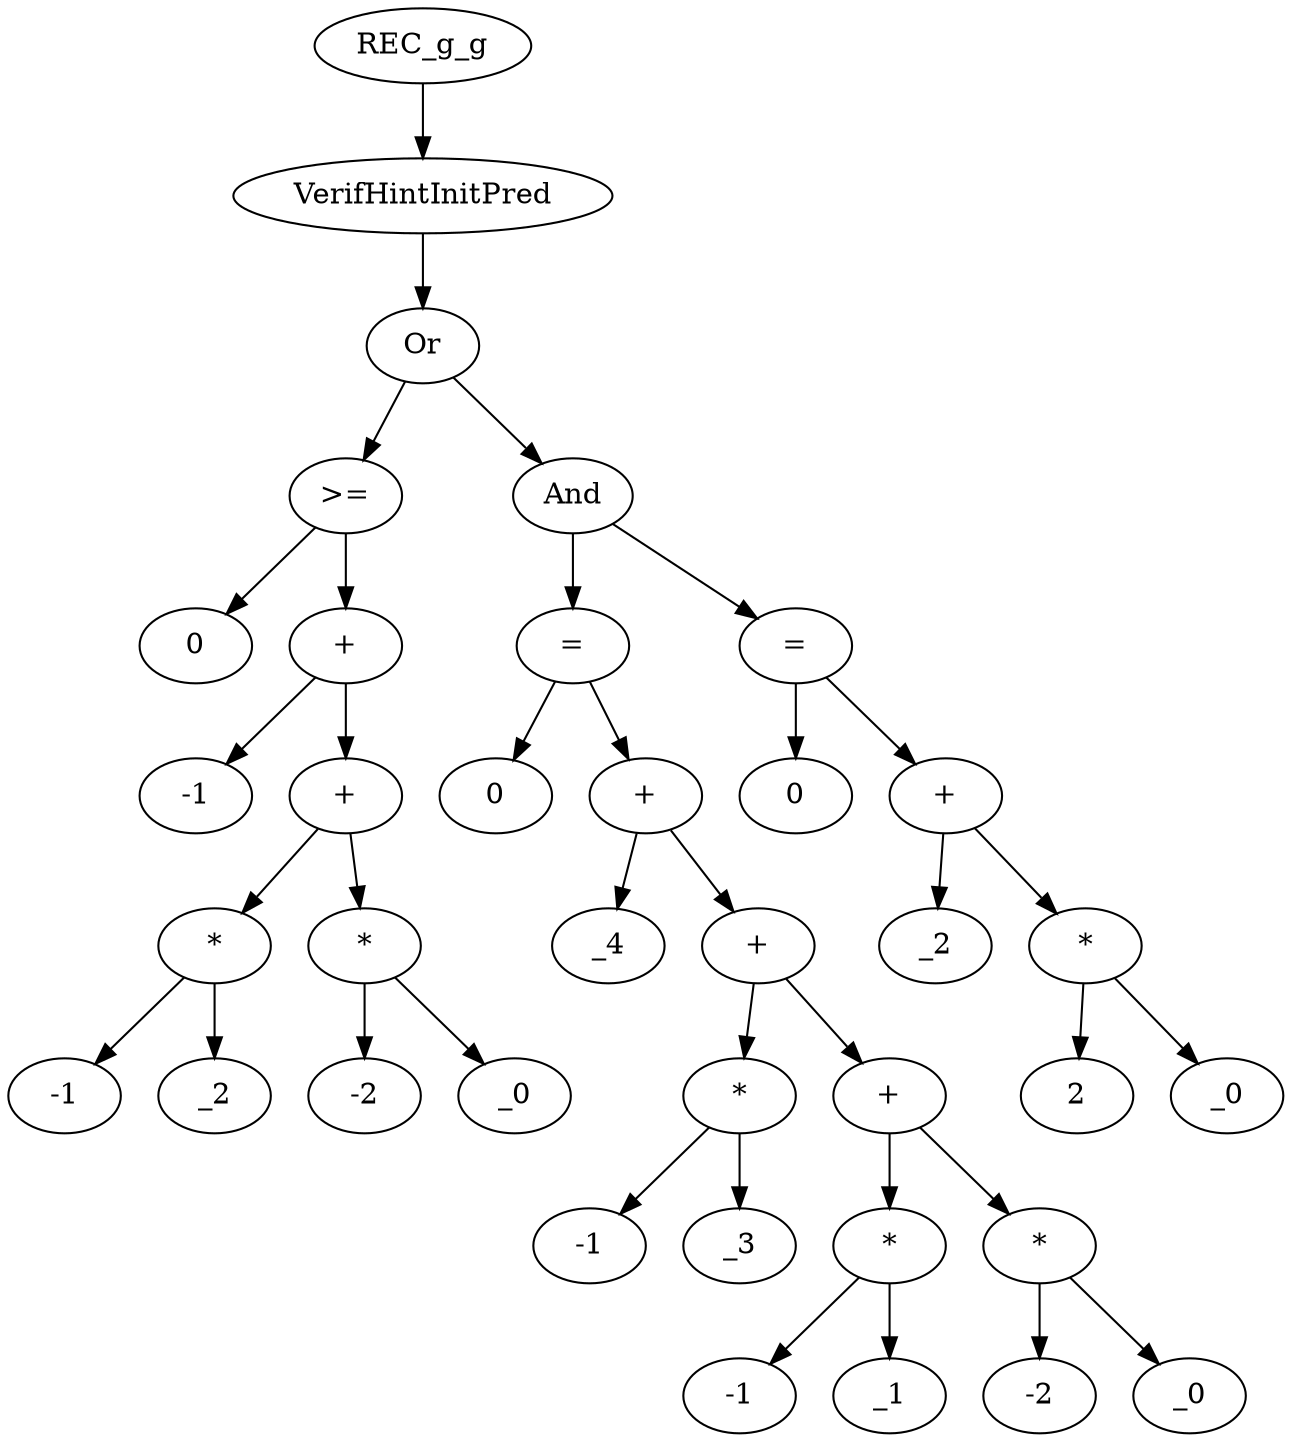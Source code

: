 digraph dag {
0 [label="REC_g_g"];
1 [label="VerifHintInitPred"];
2 [label="Or"];
3 [label=">="];
4 [label="0"];
5 [label="+"];
6 [label="-1"];
7 [label="+"];
8 [label="*"];
9 [label="-1"];
10 [label="_2"];
11 [label="*"];
12 [label="-2"];
13 [label="_0"];
14 [label="And"];
15 [label="="];
16 [label="0"];
17 [label="+"];
18 [label="_4"];
19 [label="+"];
20 [label="*"];
21 [label="-1"];
22 [label="_3"];
23 [label="+"];
24 [label="*"];
25 [label="-1"];
26 [label="_1"];
27 [label="*"];
28 [label="-2"];
29 [label="_0"];
30 [label="="];
31 [label="0"];
32 [label="+"];
33 [label="_2"];
34 [label="*"];
35 [label="2"];
36 [label="_0"];
"0" -> "1"[label=""]
"1" -> "2"[label=""]
"2" -> "3"[label=""]
"2" -> "14"[label=""]
"3" -> "5"[label=""]
"3" -> "4"[label=""]
"5" -> "7"[label=""]
"5" -> "6"[label=""]
"7" -> "8"[label=""]
"7" -> "11"[label=""]
"8" -> "10"[label=""]
"8" -> "9"[label=""]
"11" -> "13"[label=""]
"11" -> "12"[label=""]
"14" -> "15"[label=""]
"14" -> "30"[label=""]
"15" -> "17"[label=""]
"15" -> "16"[label=""]
"17" -> "19"[label=""]
"17" -> "18"[label=""]
"19" -> "20"[label=""]
"19" -> "23"[label=""]
"20" -> "22"[label=""]
"20" -> "21"[label=""]
"23" -> "24"[label=""]
"23" -> "27"[label=""]
"24" -> "26"[label=""]
"24" -> "25"[label=""]
"27" -> "29"[label=""]
"27" -> "28"[label=""]
"30" -> "32"[label=""]
"30" -> "31"[label=""]
"32" -> "34"[label=""]
"32" -> "33"[label=""]
"34" -> "36"[label=""]
"34" -> "35"[label=""]
}
